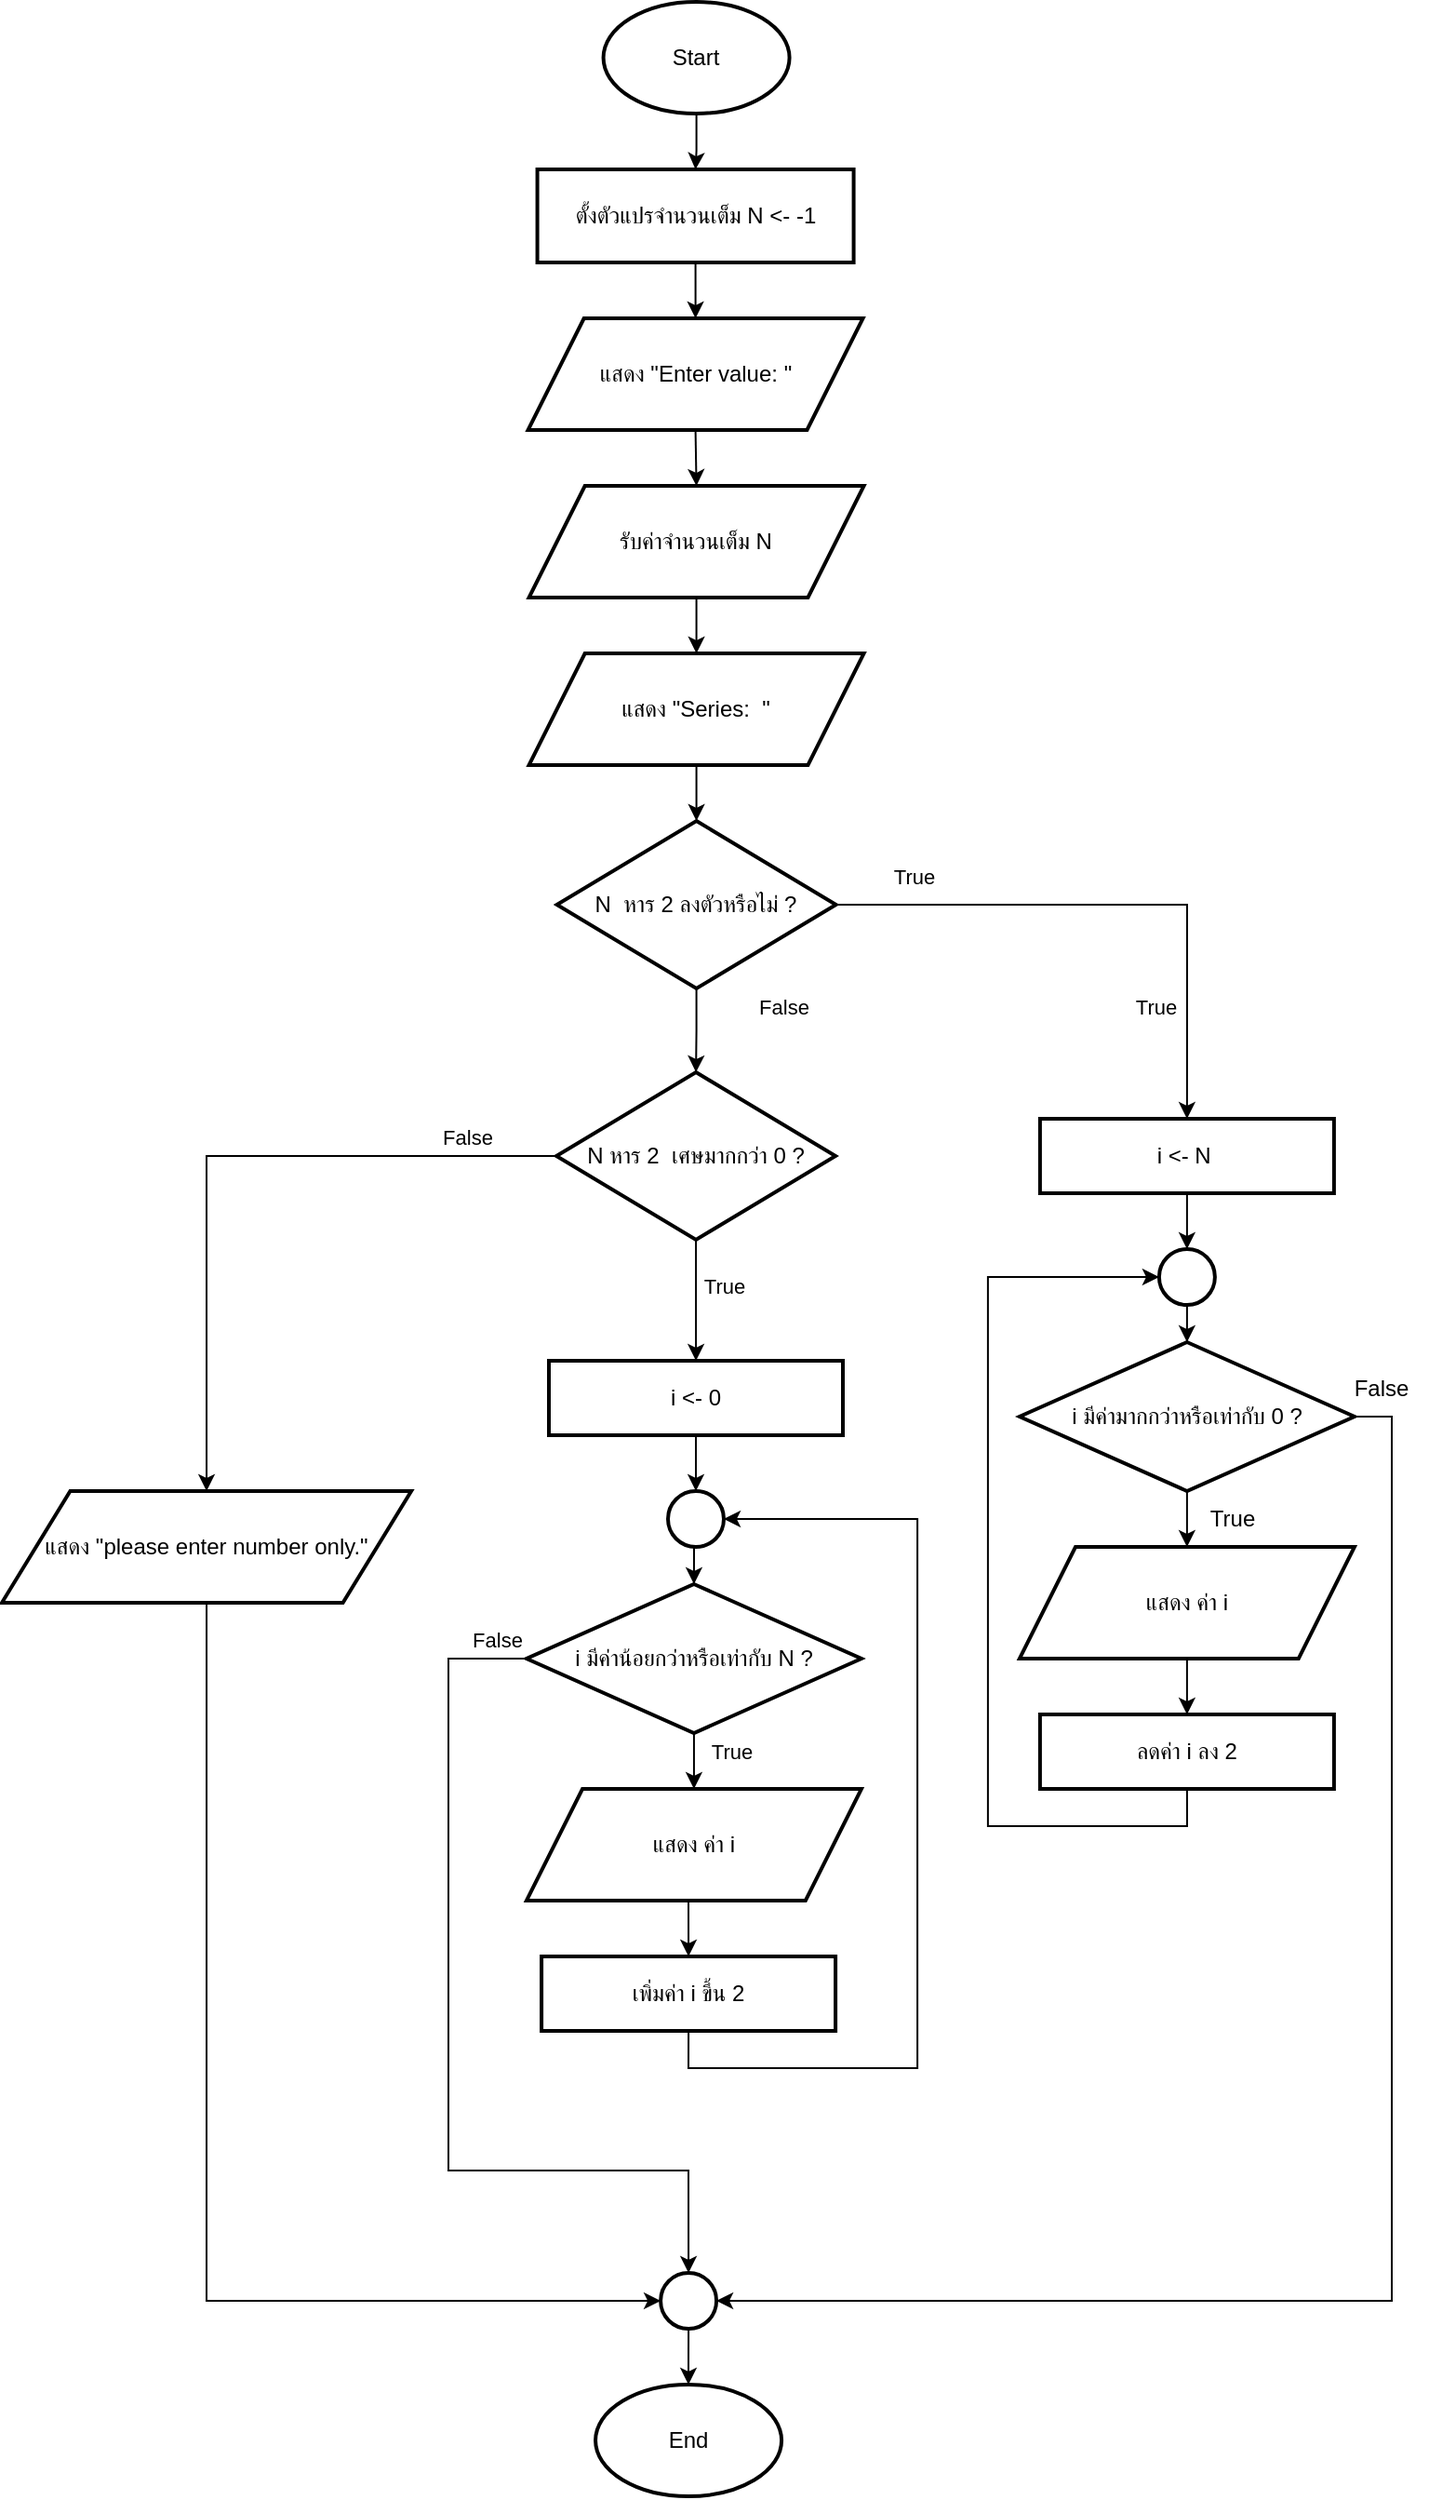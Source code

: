 <mxfile version="28.0.7">
  <diagram name="Page-1" id="VK_2FnD18myksuZf2ecb">
    <mxGraphModel dx="2000" dy="1896" grid="1" gridSize="10" guides="1" tooltips="1" connect="1" arrows="1" fold="1" page="1" pageScale="1" pageWidth="850" pageHeight="1100" math="0" shadow="0">
      <root>
        <mxCell id="0" />
        <mxCell id="1" parent="0" />
        <mxCell id="6edm7j1ks-AHYGCE54Jt-56" value="" style="edgeStyle=orthogonalEdgeStyle;rounded=0;orthogonalLoop=1;jettySize=auto;html=1;" parent="1" source="6edm7j1ks-AHYGCE54Jt-1" target="6edm7j1ks-AHYGCE54Jt-10" edge="1">
          <mxGeometry relative="1" as="geometry" />
        </mxCell>
        <mxCell id="6edm7j1ks-AHYGCE54Jt-1" value="Start" style="strokeWidth=2;html=1;shape=mxgraph.flowchart.start_1;whiteSpace=wrap;" parent="1" vertex="1">
          <mxGeometry x="343.29" y="-40" width="100" height="60" as="geometry" />
        </mxCell>
        <mxCell id="6edm7j1ks-AHYGCE54Jt-54" style="edgeStyle=orthogonalEdgeStyle;rounded=0;orthogonalLoop=1;jettySize=auto;html=1;exitX=0.5;exitY=1;exitDx=0;exitDy=0;entryX=0.5;entryY=0;entryDx=0;entryDy=0;" parent="1" source="6edm7j1ks-AHYGCE54Jt-3" target="6edm7j1ks-AHYGCE54Jt-4" edge="1">
          <mxGeometry relative="1" as="geometry" />
        </mxCell>
        <mxCell id="6edm7j1ks-AHYGCE54Jt-3" value="แสดง &quot;Enter value: &quot;" style="shape=parallelogram;html=1;strokeWidth=2;perimeter=parallelogramPerimeter;whiteSpace=wrap;rounded=1;arcSize=0;size=0.167;" parent="1" vertex="1">
          <mxGeometry x="302.79" y="130" width="180" height="60" as="geometry" />
        </mxCell>
        <mxCell id="6edm7j1ks-AHYGCE54Jt-53" style="edgeStyle=orthogonalEdgeStyle;rounded=0;orthogonalLoop=1;jettySize=auto;html=1;exitX=0.5;exitY=1;exitDx=0;exitDy=0;entryX=0.5;entryY=0;entryDx=0;entryDy=0;" parent="1" source="6edm7j1ks-AHYGCE54Jt-4" target="6edm7j1ks-AHYGCE54Jt-8" edge="1">
          <mxGeometry relative="1" as="geometry" />
        </mxCell>
        <mxCell id="6edm7j1ks-AHYGCE54Jt-4" value="รับค่าจำนวนเต็ม N" style="shape=parallelogram;html=1;strokeWidth=2;perimeter=parallelogramPerimeter;whiteSpace=wrap;rounded=1;arcSize=0;size=0.167;" parent="1" vertex="1">
          <mxGeometry x="303.29" y="220" width="180" height="60" as="geometry" />
        </mxCell>
        <mxCell id="6edm7j1ks-AHYGCE54Jt-8" value="แสดง &quot;Series:&amp;nbsp; &quot;" style="shape=parallelogram;html=1;strokeWidth=2;perimeter=parallelogramPerimeter;whiteSpace=wrap;rounded=1;arcSize=0;size=0.167;" parent="1" vertex="1">
          <mxGeometry x="303.29" y="310" width="180" height="60" as="geometry" />
        </mxCell>
        <mxCell id="aleQx7pMXHXdCNP9Lj4S-4" style="edgeStyle=orthogonalEdgeStyle;rounded=0;orthogonalLoop=1;jettySize=auto;html=1;exitX=1;exitY=0.5;exitDx=0;exitDy=0;exitPerimeter=0;entryX=0.5;entryY=0;entryDx=0;entryDy=0;" edge="1" parent="1" source="6edm7j1ks-AHYGCE54Jt-9" target="6edm7j1ks-AHYGCE54Jt-12">
          <mxGeometry relative="1" as="geometry" />
        </mxCell>
        <mxCell id="6edm7j1ks-AHYGCE54Jt-9" value="N&amp;nbsp; หาร 2 ลงตัวหรือไม่ ?" style="strokeWidth=2;html=1;shape=mxgraph.flowchart.decision;whiteSpace=wrap;" parent="1" vertex="1">
          <mxGeometry x="318.29" y="400" width="150" height="90" as="geometry" />
        </mxCell>
        <mxCell id="6edm7j1ks-AHYGCE54Jt-55" style="edgeStyle=orthogonalEdgeStyle;rounded=0;orthogonalLoop=1;jettySize=auto;html=1;exitX=0.5;exitY=1;exitDx=0;exitDy=0;" parent="1" source="6edm7j1ks-AHYGCE54Jt-10" target="6edm7j1ks-AHYGCE54Jt-3" edge="1">
          <mxGeometry relative="1" as="geometry" />
        </mxCell>
        <mxCell id="6edm7j1ks-AHYGCE54Jt-10" value="ตั้งตัวแปรจำนวนเต็ม N &amp;lt;- -1" style="rounded=1;whiteSpace=wrap;html=1;absoluteArcSize=1;arcSize=0;strokeWidth=2;" parent="1" vertex="1">
          <mxGeometry x="307.79" y="50" width="170" height="50" as="geometry" />
        </mxCell>
        <mxCell id="6edm7j1ks-AHYGCE54Jt-11" style="edgeStyle=orthogonalEdgeStyle;rounded=0;orthogonalLoop=1;jettySize=auto;html=1;exitX=0.5;exitY=1;exitDx=0;exitDy=0;entryX=0.5;entryY=0;entryDx=0;entryDy=0;entryPerimeter=0;" parent="1" source="6edm7j1ks-AHYGCE54Jt-8" target="6edm7j1ks-AHYGCE54Jt-9" edge="1">
          <mxGeometry relative="1" as="geometry" />
        </mxCell>
        <mxCell id="6edm7j1ks-AHYGCE54Jt-12" value="i&amp;nbsp;&amp;lt;-&amp;nbsp;N&amp;nbsp;" style="rounded=1;whiteSpace=wrap;html=1;absoluteArcSize=1;arcSize=0;strokeWidth=2;" parent="1" vertex="1">
          <mxGeometry x="577.95" y="560" width="158" height="40" as="geometry" />
        </mxCell>
        <mxCell id="6edm7j1ks-AHYGCE54Jt-18" style="edgeStyle=orthogonalEdgeStyle;rounded=0;orthogonalLoop=1;jettySize=auto;html=1;exitX=0.5;exitY=1;exitDx=0;exitDy=0;exitPerimeter=0;entryX=0.5;entryY=0;entryDx=0;entryDy=0;" parent="1" source="6edm7j1ks-AHYGCE54Jt-13" target="6edm7j1ks-AHYGCE54Jt-14" edge="1">
          <mxGeometry relative="1" as="geometry" />
        </mxCell>
        <mxCell id="6edm7j1ks-AHYGCE54Jt-13" value="i มีค่ามากกว่าหรือเท่ากับ 0 ?" style="strokeWidth=2;html=1;shape=mxgraph.flowchart.decision;whiteSpace=wrap;" parent="1" vertex="1">
          <mxGeometry x="566.95" y="680" width="180" height="80" as="geometry" />
        </mxCell>
        <mxCell id="6edm7j1ks-AHYGCE54Jt-17" style="edgeStyle=orthogonalEdgeStyle;rounded=0;orthogonalLoop=1;jettySize=auto;html=1;exitX=0.5;exitY=1;exitDx=0;exitDy=0;entryX=0.5;entryY=0;entryDx=0;entryDy=0;" parent="1" source="6edm7j1ks-AHYGCE54Jt-14" target="6edm7j1ks-AHYGCE54Jt-15" edge="1">
          <mxGeometry relative="1" as="geometry" />
        </mxCell>
        <mxCell id="6edm7j1ks-AHYGCE54Jt-14" value="แสดง ค่า i" style="shape=parallelogram;html=1;strokeWidth=2;perimeter=parallelogramPerimeter;whiteSpace=wrap;rounded=1;arcSize=0;size=0.167;" parent="1" vertex="1">
          <mxGeometry x="566.95" y="790" width="180" height="60" as="geometry" />
        </mxCell>
        <mxCell id="6edm7j1ks-AHYGCE54Jt-15" value="ลดค่า i ลง 2" style="rounded=1;whiteSpace=wrap;html=1;absoluteArcSize=1;arcSize=0;strokeWidth=2;" parent="1" vertex="1">
          <mxGeometry x="577.95" y="880" width="158" height="40" as="geometry" />
        </mxCell>
        <mxCell id="6edm7j1ks-AHYGCE54Jt-29" value="" style="strokeWidth=2;html=1;shape=mxgraph.flowchart.start_2;whiteSpace=wrap;" parent="1" vertex="1">
          <mxGeometry x="641.95" y="630" width="30" height="30" as="geometry" />
        </mxCell>
        <mxCell id="6edm7j1ks-AHYGCE54Jt-30" style="edgeStyle=orthogonalEdgeStyle;rounded=0;orthogonalLoop=1;jettySize=auto;html=1;exitX=0.5;exitY=1;exitDx=0;exitDy=0;entryX=0.5;entryY=0;entryDx=0;entryDy=0;entryPerimeter=0;" parent="1" source="6edm7j1ks-AHYGCE54Jt-12" target="6edm7j1ks-AHYGCE54Jt-29" edge="1">
          <mxGeometry relative="1" as="geometry" />
        </mxCell>
        <mxCell id="6edm7j1ks-AHYGCE54Jt-31" style="edgeStyle=orthogonalEdgeStyle;rounded=0;orthogonalLoop=1;jettySize=auto;html=1;exitX=0.5;exitY=1;exitDx=0;exitDy=0;exitPerimeter=0;entryX=0.5;entryY=0;entryDx=0;entryDy=0;entryPerimeter=0;" parent="1" source="6edm7j1ks-AHYGCE54Jt-29" target="6edm7j1ks-AHYGCE54Jt-13" edge="1">
          <mxGeometry relative="1" as="geometry" />
        </mxCell>
        <mxCell id="6edm7j1ks-AHYGCE54Jt-33" value="i &amp;lt;- 0" style="rounded=1;whiteSpace=wrap;html=1;absoluteArcSize=1;arcSize=0;strokeWidth=2;" parent="1" vertex="1">
          <mxGeometry x="314" y="690" width="158" height="40" as="geometry" />
        </mxCell>
        <mxCell id="6edm7j1ks-AHYGCE54Jt-34" style="edgeStyle=orthogonalEdgeStyle;rounded=0;orthogonalLoop=1;jettySize=auto;html=1;exitX=0.5;exitY=1;exitDx=0;exitDy=0;exitPerimeter=0;entryX=0.5;entryY=0;entryDx=0;entryDy=0;" parent="1" source="6edm7j1ks-AHYGCE54Jt-35" target="6edm7j1ks-AHYGCE54Jt-37" edge="1">
          <mxGeometry relative="1" as="geometry" />
        </mxCell>
        <mxCell id="6edm7j1ks-AHYGCE54Jt-61" value="True" style="edgeLabel;html=1;align=center;verticalAlign=middle;resizable=0;points=[];" parent="6edm7j1ks-AHYGCE54Jt-34" vertex="1" connectable="0">
          <mxGeometry x="-0.319" y="-1" relative="1" as="geometry">
            <mxPoint x="21" as="offset" />
          </mxGeometry>
        </mxCell>
        <mxCell id="aleQx7pMXHXdCNP9Lj4S-14" value="False" style="edgeLabel;html=1;align=center;verticalAlign=middle;resizable=0;points=[];" vertex="1" connectable="0" parent="6edm7j1ks-AHYGCE54Jt-34">
          <mxGeometry x="-0.319" y="-1" relative="1" as="geometry">
            <mxPoint x="49" y="-400" as="offset" />
          </mxGeometry>
        </mxCell>
        <mxCell id="aleQx7pMXHXdCNP9Lj4S-15" value="False" style="edgeLabel;html=1;align=center;verticalAlign=middle;resizable=0;points=[];" vertex="1" connectable="0" parent="6edm7j1ks-AHYGCE54Jt-34">
          <mxGeometry x="-0.319" y="-1" relative="1" as="geometry">
            <mxPoint x="-121" y="-330" as="offset" />
          </mxGeometry>
        </mxCell>
        <mxCell id="6edm7j1ks-AHYGCE54Jt-35" value="i มีค่าน้อยกว่าหรือเท่ากับ N ?" style="strokeWidth=2;html=1;shape=mxgraph.flowchart.decision;whiteSpace=wrap;" parent="1" vertex="1">
          <mxGeometry x="301.97" y="810" width="180" height="80" as="geometry" />
        </mxCell>
        <mxCell id="6edm7j1ks-AHYGCE54Jt-36" style="edgeStyle=orthogonalEdgeStyle;rounded=0;orthogonalLoop=1;jettySize=auto;html=1;exitX=0.5;exitY=1;exitDx=0;exitDy=0;entryX=0.5;entryY=0;entryDx=0;entryDy=0;" parent="1" source="6edm7j1ks-AHYGCE54Jt-37" target="6edm7j1ks-AHYGCE54Jt-38" edge="1">
          <mxGeometry relative="1" as="geometry" />
        </mxCell>
        <mxCell id="6edm7j1ks-AHYGCE54Jt-37" value="แสดง ค่า i" style="shape=parallelogram;html=1;strokeWidth=2;perimeter=parallelogramPerimeter;whiteSpace=wrap;rounded=1;arcSize=0;size=0.167;" parent="1" vertex="1">
          <mxGeometry x="301.97" y="920" width="180" height="60" as="geometry" />
        </mxCell>
        <mxCell id="6edm7j1ks-AHYGCE54Jt-38" value="เพิ่มค่า i ขึ้น 2" style="rounded=1;whiteSpace=wrap;html=1;absoluteArcSize=1;arcSize=0;strokeWidth=2;" parent="1" vertex="1">
          <mxGeometry x="310.04" y="1010" width="158" height="40" as="geometry" />
        </mxCell>
        <mxCell id="6edm7j1ks-AHYGCE54Jt-39" value="" style="strokeWidth=2;html=1;shape=mxgraph.flowchart.start_2;whiteSpace=wrap;" parent="1" vertex="1">
          <mxGeometry x="378" y="760" width="30" height="30" as="geometry" />
        </mxCell>
        <mxCell id="6edm7j1ks-AHYGCE54Jt-40" style="edgeStyle=orthogonalEdgeStyle;rounded=0;orthogonalLoop=1;jettySize=auto;html=1;exitX=0.5;exitY=1;exitDx=0;exitDy=0;entryX=0.5;entryY=0;entryDx=0;entryDy=0;entryPerimeter=0;" parent="1" source="6edm7j1ks-AHYGCE54Jt-33" target="6edm7j1ks-AHYGCE54Jt-39" edge="1">
          <mxGeometry relative="1" as="geometry" />
        </mxCell>
        <mxCell id="6edm7j1ks-AHYGCE54Jt-41" style="edgeStyle=orthogonalEdgeStyle;rounded=0;orthogonalLoop=1;jettySize=auto;html=1;exitX=0.5;exitY=1;exitDx=0;exitDy=0;exitPerimeter=0;entryX=0.5;entryY=0;entryDx=0;entryDy=0;entryPerimeter=0;" parent="1" source="6edm7j1ks-AHYGCE54Jt-39" target="6edm7j1ks-AHYGCE54Jt-35" edge="1">
          <mxGeometry relative="1" as="geometry" />
        </mxCell>
        <mxCell id="6edm7j1ks-AHYGCE54Jt-47" style="edgeStyle=orthogonalEdgeStyle;rounded=0;orthogonalLoop=1;jettySize=auto;html=1;exitX=0.5;exitY=1;exitDx=0;exitDy=0;entryX=1;entryY=0.5;entryDx=0;entryDy=0;entryPerimeter=0;" parent="1" source="6edm7j1ks-AHYGCE54Jt-38" target="6edm7j1ks-AHYGCE54Jt-39" edge="1">
          <mxGeometry relative="1" as="geometry">
            <Array as="points">
              <mxPoint x="389.04" y="1070" />
              <mxPoint x="512.04" y="1070" />
              <mxPoint x="512.04" y="775" />
            </Array>
          </mxGeometry>
        </mxCell>
        <mxCell id="6edm7j1ks-AHYGCE54Jt-48" style="edgeStyle=orthogonalEdgeStyle;rounded=0;orthogonalLoop=1;jettySize=auto;html=1;exitX=0.5;exitY=1;exitDx=0;exitDy=0;entryX=0;entryY=0.5;entryDx=0;entryDy=0;entryPerimeter=0;" parent="1" source="6edm7j1ks-AHYGCE54Jt-15" target="6edm7j1ks-AHYGCE54Jt-29" edge="1">
          <mxGeometry relative="1" as="geometry">
            <Array as="points">
              <mxPoint x="656.95" y="940" />
              <mxPoint x="549.95" y="940" />
              <mxPoint x="549.95" y="645" />
            </Array>
          </mxGeometry>
        </mxCell>
        <mxCell id="6edm7j1ks-AHYGCE54Jt-49" style="edgeStyle=orthogonalEdgeStyle;rounded=0;orthogonalLoop=1;jettySize=auto;html=1;exitX=0;exitY=0.5;exitDx=0;exitDy=0;exitPerimeter=0;entryX=0.5;entryY=0;entryDx=0;entryDy=0;entryPerimeter=0;" parent="1" source="6edm7j1ks-AHYGCE54Jt-35" target="aleQx7pMXHXdCNP9Lj4S-5" edge="1">
          <mxGeometry relative="1" as="geometry">
            <Array as="points">
              <mxPoint x="260" y="850" />
              <mxPoint x="260" y="1125" />
              <mxPoint x="389" y="1125" />
            </Array>
            <mxPoint x="540" y="1125" as="targetPoint" />
          </mxGeometry>
        </mxCell>
        <mxCell id="6edm7j1ks-AHYGCE54Jt-62" value="False" style="edgeLabel;html=1;align=center;verticalAlign=middle;resizable=0;points=[];" parent="6edm7j1ks-AHYGCE54Jt-49" vertex="1" connectable="0">
          <mxGeometry x="-0.935" y="-1" relative="1" as="geometry">
            <mxPoint y="-9" as="offset" />
          </mxGeometry>
        </mxCell>
        <mxCell id="6edm7j1ks-AHYGCE54Jt-63" value="True" style="text;html=1;align=center;verticalAlign=middle;resizable=0;points=[];autosize=1;strokeColor=none;fillColor=none;" parent="1" vertex="1">
          <mxGeometry x="656.45" y="760" width="50" height="30" as="geometry" />
        </mxCell>
        <mxCell id="6edm7j1ks-AHYGCE54Jt-64" value="False" style="text;html=1;align=center;verticalAlign=middle;resizable=0;points=[];autosize=1;strokeColor=none;fillColor=none;" parent="1" vertex="1">
          <mxGeometry x="735.95" y="690" width="50" height="30" as="geometry" />
        </mxCell>
        <mxCell id="aleQx7pMXHXdCNP9Lj4S-3" style="edgeStyle=orthogonalEdgeStyle;rounded=0;orthogonalLoop=1;jettySize=auto;html=1;exitX=0.5;exitY=1;exitDx=0;exitDy=0;exitPerimeter=0;" edge="1" parent="1" source="aleQx7pMXHXdCNP9Lj4S-1" target="6edm7j1ks-AHYGCE54Jt-33">
          <mxGeometry relative="1" as="geometry" />
        </mxCell>
        <mxCell id="aleQx7pMXHXdCNP9Lj4S-9" style="edgeStyle=orthogonalEdgeStyle;rounded=0;orthogonalLoop=1;jettySize=auto;html=1;exitX=0;exitY=0.5;exitDx=0;exitDy=0;exitPerimeter=0;entryX=0.5;entryY=0;entryDx=0;entryDy=0;" edge="1" parent="1" source="aleQx7pMXHXdCNP9Lj4S-1" target="aleQx7pMXHXdCNP9Lj4S-8">
          <mxGeometry relative="1" as="geometry" />
        </mxCell>
        <mxCell id="aleQx7pMXHXdCNP9Lj4S-1" value="N หาร 2&amp;nbsp; เศษมากกว่า 0 ?" style="strokeWidth=2;html=1;shape=mxgraph.flowchart.decision;whiteSpace=wrap;" vertex="1" parent="1">
          <mxGeometry x="318.04" y="535" width="150" height="90" as="geometry" />
        </mxCell>
        <mxCell id="aleQx7pMXHXdCNP9Lj4S-12" style="edgeStyle=orthogonalEdgeStyle;rounded=0;orthogonalLoop=1;jettySize=auto;html=1;exitX=0.5;exitY=1;exitDx=0;exitDy=0;exitPerimeter=0;" edge="1" parent="1" source="aleQx7pMXHXdCNP9Lj4S-5" target="aleQx7pMXHXdCNP9Lj4S-11">
          <mxGeometry relative="1" as="geometry" />
        </mxCell>
        <mxCell id="aleQx7pMXHXdCNP9Lj4S-5" value="" style="strokeWidth=2;html=1;shape=mxgraph.flowchart.start_2;whiteSpace=wrap;" vertex="1" parent="1">
          <mxGeometry x="374.04" y="1180" width="30" height="30" as="geometry" />
        </mxCell>
        <mxCell id="aleQx7pMXHXdCNP9Lj4S-7" style="edgeStyle=orthogonalEdgeStyle;rounded=0;orthogonalLoop=1;jettySize=auto;html=1;exitX=1;exitY=0.5;exitDx=0;exitDy=0;exitPerimeter=0;entryX=1;entryY=0.5;entryDx=0;entryDy=0;entryPerimeter=0;" edge="1" parent="1" source="6edm7j1ks-AHYGCE54Jt-13" target="aleQx7pMXHXdCNP9Lj4S-5">
          <mxGeometry relative="1" as="geometry" />
        </mxCell>
        <mxCell id="aleQx7pMXHXdCNP9Lj4S-8" value="แสดง &quot;please enter number only.&quot;" style="shape=parallelogram;html=1;strokeWidth=2;perimeter=parallelogramPerimeter;whiteSpace=wrap;rounded=1;arcSize=0;size=0.167;" vertex="1" parent="1">
          <mxGeometry x="20" y="760" width="220.04" height="60" as="geometry" />
        </mxCell>
        <mxCell id="aleQx7pMXHXdCNP9Lj4S-10" style="edgeStyle=orthogonalEdgeStyle;rounded=0;orthogonalLoop=1;jettySize=auto;html=1;exitX=0.5;exitY=1;exitDx=0;exitDy=0;entryX=0;entryY=0.5;entryDx=0;entryDy=0;entryPerimeter=0;" edge="1" parent="1" source="aleQx7pMXHXdCNP9Lj4S-8" target="aleQx7pMXHXdCNP9Lj4S-5">
          <mxGeometry relative="1" as="geometry" />
        </mxCell>
        <mxCell id="aleQx7pMXHXdCNP9Lj4S-11" value="End" style="strokeWidth=2;html=1;shape=mxgraph.flowchart.start_1;whiteSpace=wrap;" vertex="1" parent="1">
          <mxGeometry x="339.04" y="1240" width="100" height="60" as="geometry" />
        </mxCell>
        <mxCell id="aleQx7pMXHXdCNP9Lj4S-17" value="True" style="edgeLabel;html=1;align=center;verticalAlign=middle;resizable=0;points=[];" vertex="1" connectable="0" parent="1">
          <mxGeometry x="640" y="500" as="geometry" />
        </mxCell>
        <mxCell id="aleQx7pMXHXdCNP9Lj4S-18" value="True" style="edgeLabel;html=1;align=center;verticalAlign=middle;resizable=0;points=[];" vertex="1" connectable="0" parent="1">
          <mxGeometry x="510" y="430" as="geometry" />
        </mxCell>
        <mxCell id="aleQx7pMXHXdCNP9Lj4S-19" value="True" style="edgeLabel;html=1;align=center;verticalAlign=middle;resizable=0;points=[];" vertex="1" connectable="0" parent="1">
          <mxGeometry x="408" y="650" as="geometry" />
        </mxCell>
        <mxCell id="aleQx7pMXHXdCNP9Lj4S-20" style="edgeStyle=orthogonalEdgeStyle;rounded=0;orthogonalLoop=1;jettySize=auto;html=1;exitX=0.5;exitY=1;exitDx=0;exitDy=0;exitPerimeter=0;entryX=0.5;entryY=0;entryDx=0;entryDy=0;entryPerimeter=0;" edge="1" parent="1" source="6edm7j1ks-AHYGCE54Jt-9" target="aleQx7pMXHXdCNP9Lj4S-1">
          <mxGeometry relative="1" as="geometry" />
        </mxCell>
      </root>
    </mxGraphModel>
  </diagram>
</mxfile>
